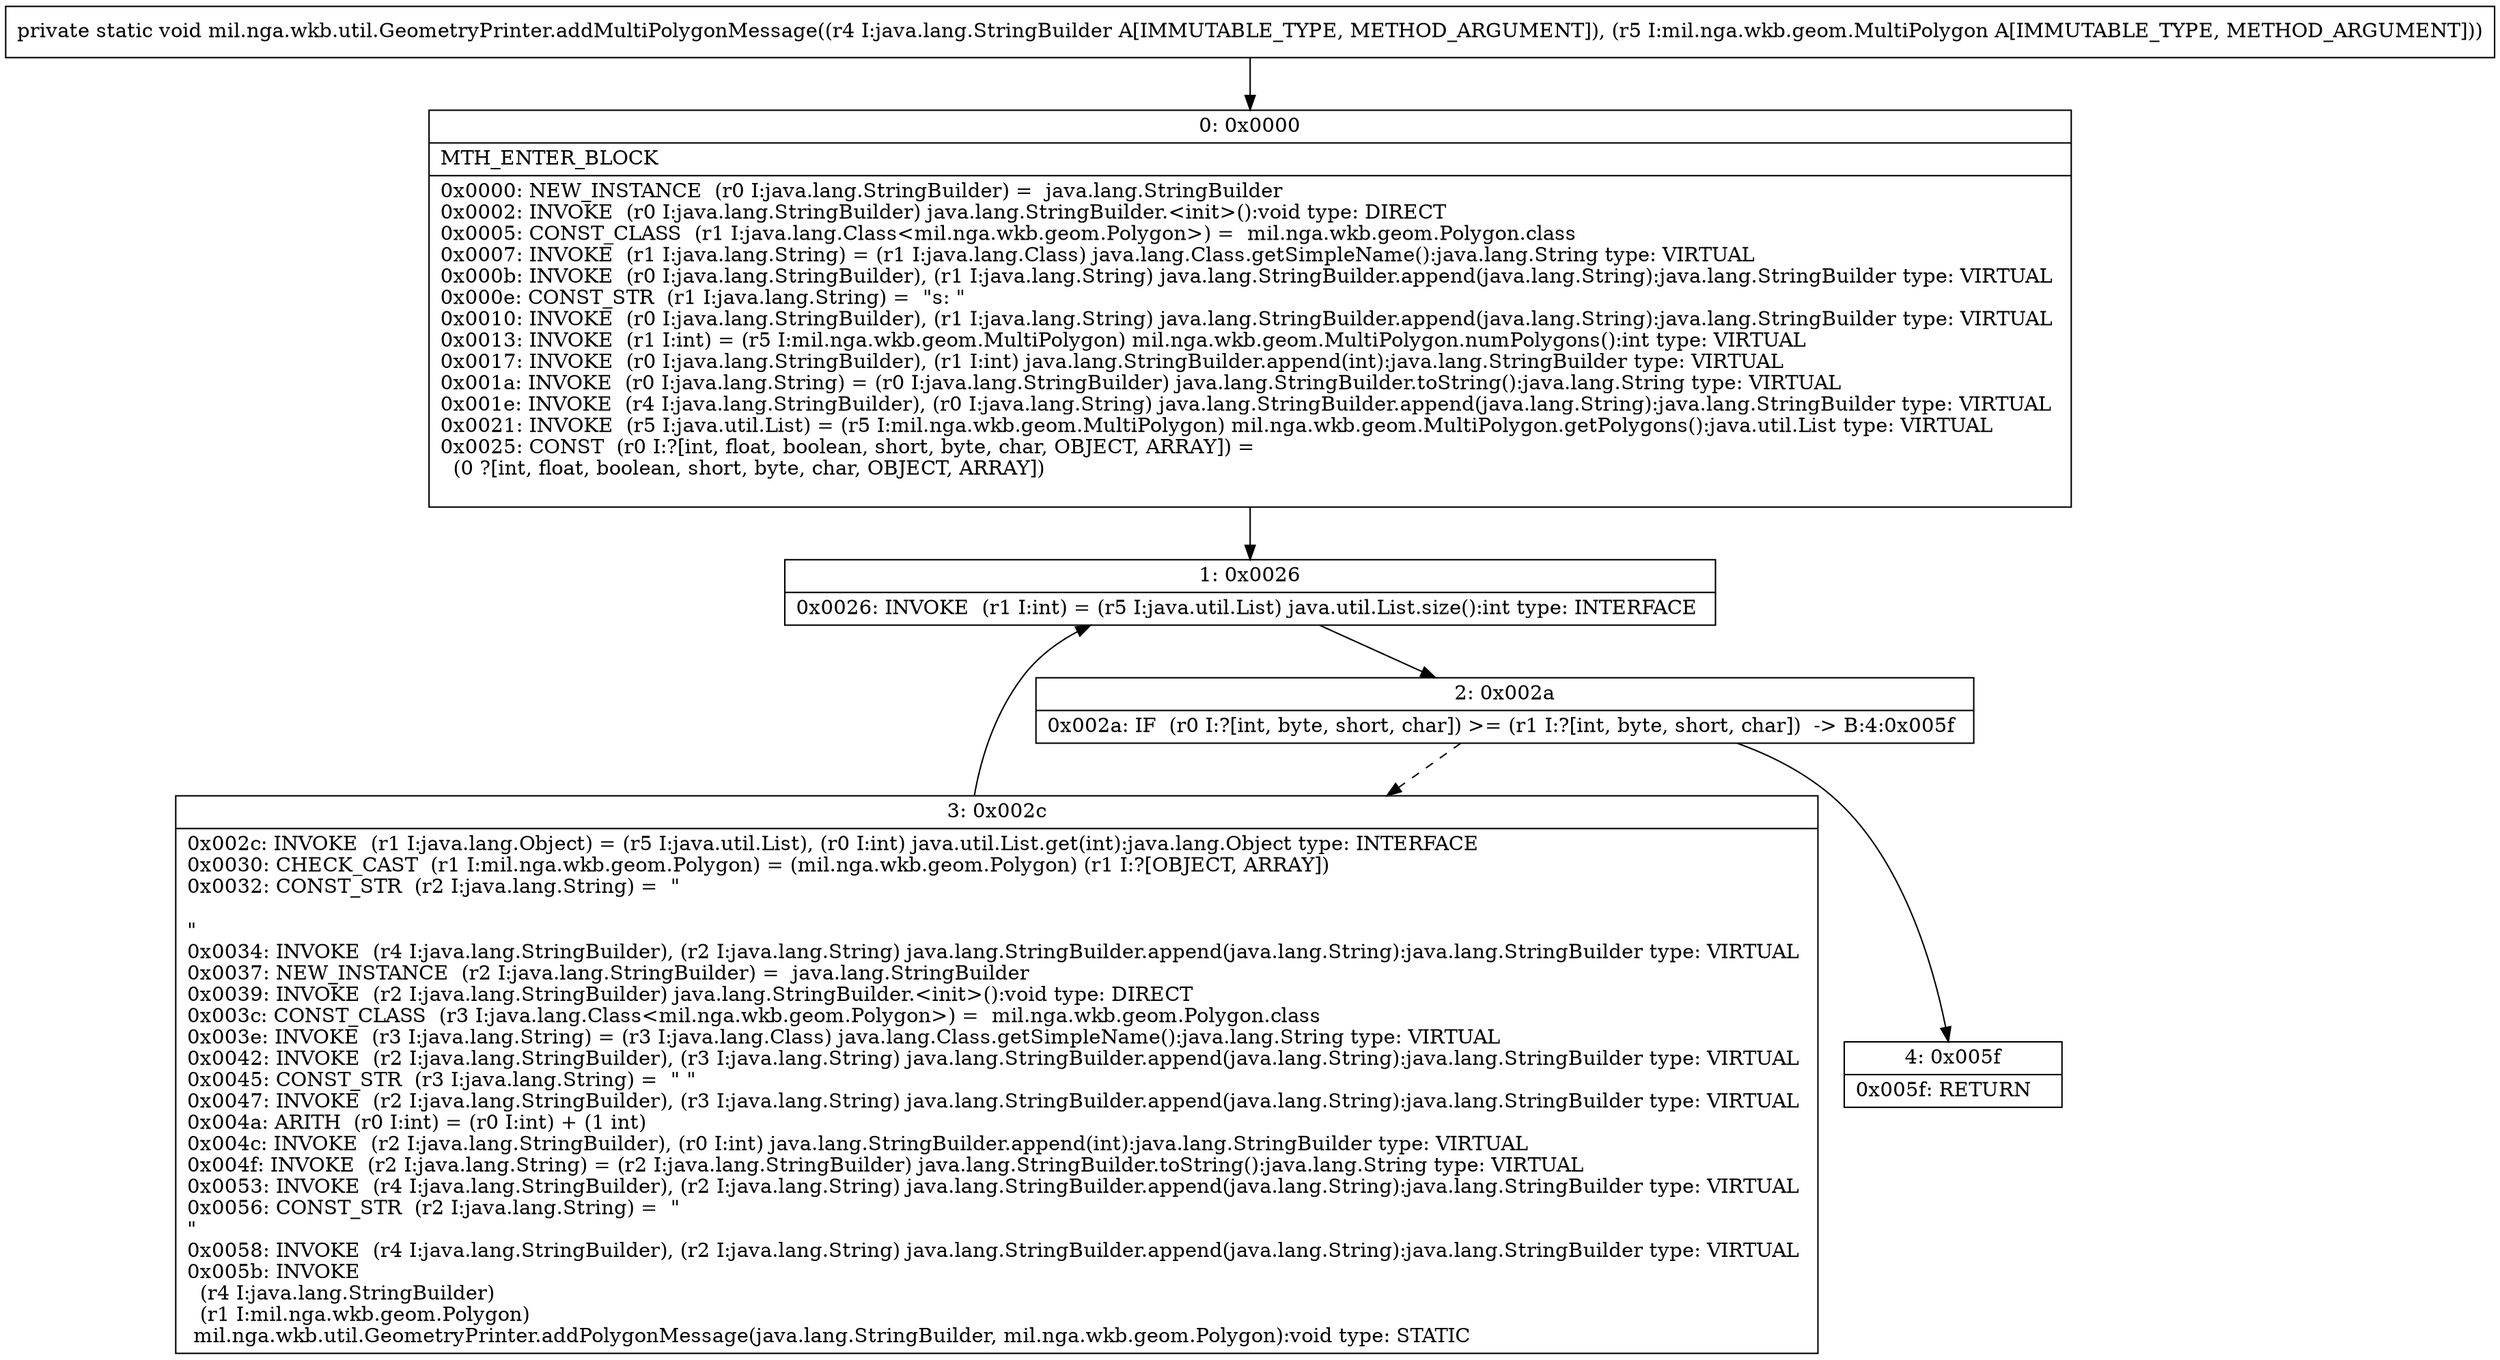 digraph "CFG formil.nga.wkb.util.GeometryPrinter.addMultiPolygonMessage(Ljava\/lang\/StringBuilder;Lmil\/nga\/wkb\/geom\/MultiPolygon;)V" {
Node_0 [shape=record,label="{0\:\ 0x0000|MTH_ENTER_BLOCK\l|0x0000: NEW_INSTANCE  (r0 I:java.lang.StringBuilder) =  java.lang.StringBuilder \l0x0002: INVOKE  (r0 I:java.lang.StringBuilder) java.lang.StringBuilder.\<init\>():void type: DIRECT \l0x0005: CONST_CLASS  (r1 I:java.lang.Class\<mil.nga.wkb.geom.Polygon\>) =  mil.nga.wkb.geom.Polygon.class \l0x0007: INVOKE  (r1 I:java.lang.String) = (r1 I:java.lang.Class) java.lang.Class.getSimpleName():java.lang.String type: VIRTUAL \l0x000b: INVOKE  (r0 I:java.lang.StringBuilder), (r1 I:java.lang.String) java.lang.StringBuilder.append(java.lang.String):java.lang.StringBuilder type: VIRTUAL \l0x000e: CONST_STR  (r1 I:java.lang.String) =  \"s: \" \l0x0010: INVOKE  (r0 I:java.lang.StringBuilder), (r1 I:java.lang.String) java.lang.StringBuilder.append(java.lang.String):java.lang.StringBuilder type: VIRTUAL \l0x0013: INVOKE  (r1 I:int) = (r5 I:mil.nga.wkb.geom.MultiPolygon) mil.nga.wkb.geom.MultiPolygon.numPolygons():int type: VIRTUAL \l0x0017: INVOKE  (r0 I:java.lang.StringBuilder), (r1 I:int) java.lang.StringBuilder.append(int):java.lang.StringBuilder type: VIRTUAL \l0x001a: INVOKE  (r0 I:java.lang.String) = (r0 I:java.lang.StringBuilder) java.lang.StringBuilder.toString():java.lang.String type: VIRTUAL \l0x001e: INVOKE  (r4 I:java.lang.StringBuilder), (r0 I:java.lang.String) java.lang.StringBuilder.append(java.lang.String):java.lang.StringBuilder type: VIRTUAL \l0x0021: INVOKE  (r5 I:java.util.List) = (r5 I:mil.nga.wkb.geom.MultiPolygon) mil.nga.wkb.geom.MultiPolygon.getPolygons():java.util.List type: VIRTUAL \l0x0025: CONST  (r0 I:?[int, float, boolean, short, byte, char, OBJECT, ARRAY]) = \l  (0 ?[int, float, boolean, short, byte, char, OBJECT, ARRAY])\l \l}"];
Node_1 [shape=record,label="{1\:\ 0x0026|0x0026: INVOKE  (r1 I:int) = (r5 I:java.util.List) java.util.List.size():int type: INTERFACE \l}"];
Node_2 [shape=record,label="{2\:\ 0x002a|0x002a: IF  (r0 I:?[int, byte, short, char]) \>= (r1 I:?[int, byte, short, char])  \-\> B:4:0x005f \l}"];
Node_3 [shape=record,label="{3\:\ 0x002c|0x002c: INVOKE  (r1 I:java.lang.Object) = (r5 I:java.util.List), (r0 I:int) java.util.List.get(int):java.lang.Object type: INTERFACE \l0x0030: CHECK_CAST  (r1 I:mil.nga.wkb.geom.Polygon) = (mil.nga.wkb.geom.Polygon) (r1 I:?[OBJECT, ARRAY]) \l0x0032: CONST_STR  (r2 I:java.lang.String) =  \"\l\l\" \l0x0034: INVOKE  (r4 I:java.lang.StringBuilder), (r2 I:java.lang.String) java.lang.StringBuilder.append(java.lang.String):java.lang.StringBuilder type: VIRTUAL \l0x0037: NEW_INSTANCE  (r2 I:java.lang.StringBuilder) =  java.lang.StringBuilder \l0x0039: INVOKE  (r2 I:java.lang.StringBuilder) java.lang.StringBuilder.\<init\>():void type: DIRECT \l0x003c: CONST_CLASS  (r3 I:java.lang.Class\<mil.nga.wkb.geom.Polygon\>) =  mil.nga.wkb.geom.Polygon.class \l0x003e: INVOKE  (r3 I:java.lang.String) = (r3 I:java.lang.Class) java.lang.Class.getSimpleName():java.lang.String type: VIRTUAL \l0x0042: INVOKE  (r2 I:java.lang.StringBuilder), (r3 I:java.lang.String) java.lang.StringBuilder.append(java.lang.String):java.lang.StringBuilder type: VIRTUAL \l0x0045: CONST_STR  (r3 I:java.lang.String) =  \" \" \l0x0047: INVOKE  (r2 I:java.lang.StringBuilder), (r3 I:java.lang.String) java.lang.StringBuilder.append(java.lang.String):java.lang.StringBuilder type: VIRTUAL \l0x004a: ARITH  (r0 I:int) = (r0 I:int) + (1 int) \l0x004c: INVOKE  (r2 I:java.lang.StringBuilder), (r0 I:int) java.lang.StringBuilder.append(int):java.lang.StringBuilder type: VIRTUAL \l0x004f: INVOKE  (r2 I:java.lang.String) = (r2 I:java.lang.StringBuilder) java.lang.StringBuilder.toString():java.lang.String type: VIRTUAL \l0x0053: INVOKE  (r4 I:java.lang.StringBuilder), (r2 I:java.lang.String) java.lang.StringBuilder.append(java.lang.String):java.lang.StringBuilder type: VIRTUAL \l0x0056: CONST_STR  (r2 I:java.lang.String) =  \"\l\" \l0x0058: INVOKE  (r4 I:java.lang.StringBuilder), (r2 I:java.lang.String) java.lang.StringBuilder.append(java.lang.String):java.lang.StringBuilder type: VIRTUAL \l0x005b: INVOKE  \l  (r4 I:java.lang.StringBuilder)\l  (r1 I:mil.nga.wkb.geom.Polygon)\l mil.nga.wkb.util.GeometryPrinter.addPolygonMessage(java.lang.StringBuilder, mil.nga.wkb.geom.Polygon):void type: STATIC \l}"];
Node_4 [shape=record,label="{4\:\ 0x005f|0x005f: RETURN   \l}"];
MethodNode[shape=record,label="{private static void mil.nga.wkb.util.GeometryPrinter.addMultiPolygonMessage((r4 I:java.lang.StringBuilder A[IMMUTABLE_TYPE, METHOD_ARGUMENT]), (r5 I:mil.nga.wkb.geom.MultiPolygon A[IMMUTABLE_TYPE, METHOD_ARGUMENT])) }"];
MethodNode -> Node_0;
Node_0 -> Node_1;
Node_1 -> Node_2;
Node_2 -> Node_3[style=dashed];
Node_2 -> Node_4;
Node_3 -> Node_1;
}

